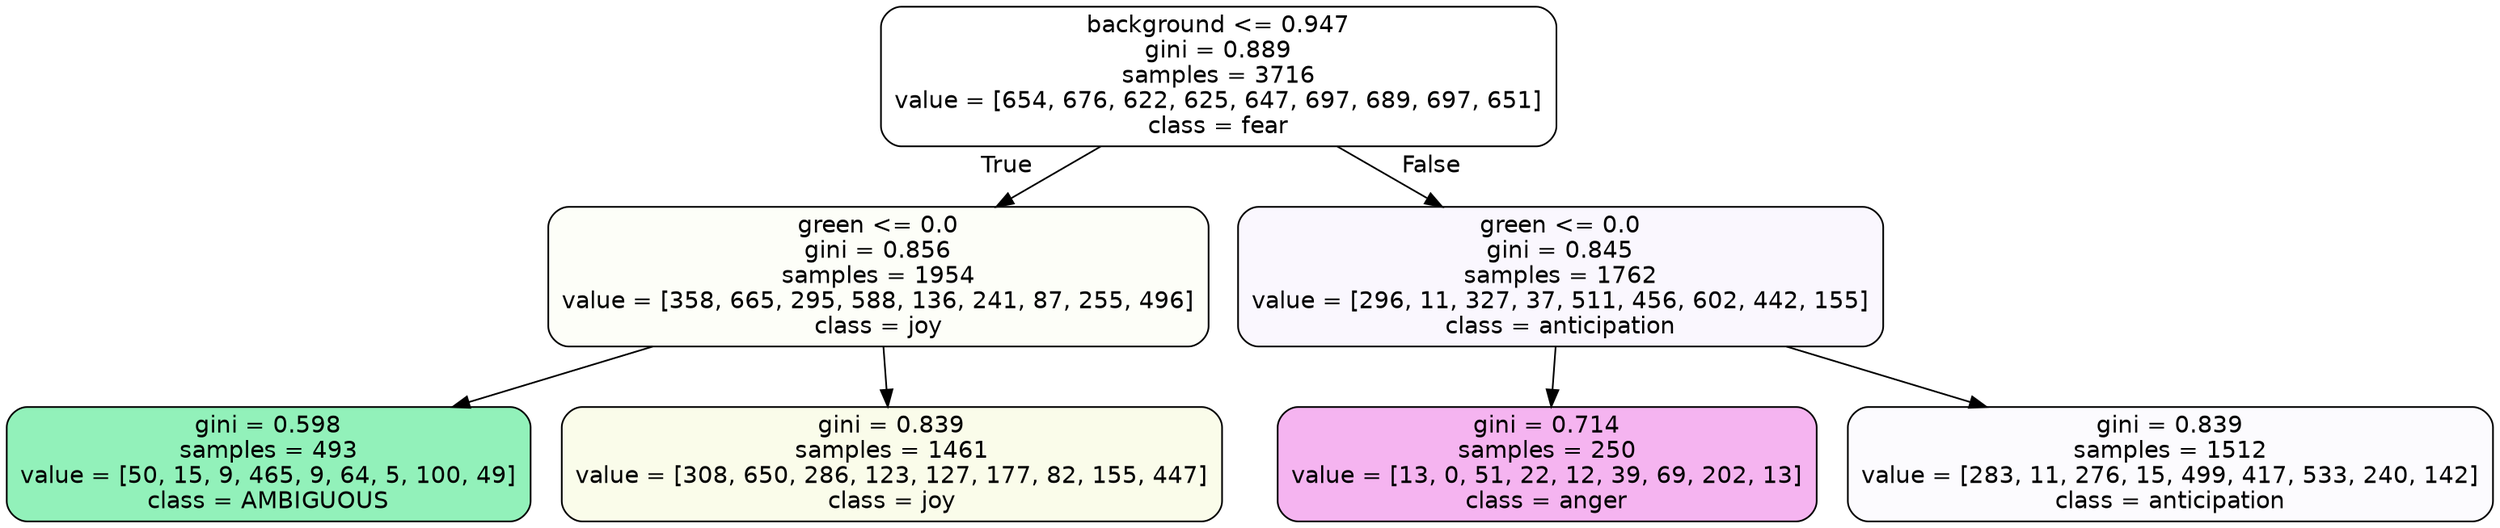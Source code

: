 digraph Tree {
node [shape=box, style="filled, rounded", color="black", fontname=helvetica] ;
edge [fontname=helvetica] ;
0 [label="background <= 0.947\ngini = 0.889\nsamples = 3716\nvalue = [654, 676, 622, 625, 647, 697, 689, 697, 651]\nclass = fear", fillcolor="#3964e500"] ;
1 [label="green <= 0.0\ngini = 0.856\nsamples = 1954\nvalue = [358, 665, 295, 588, 136, 241, 87, 255, 496]\nclass = joy", fillcolor="#d7e53908"] ;
0 -> 1 [labeldistance=2.5, labelangle=45, headlabel="True"] ;
2 [label="gini = 0.598\nsamples = 493\nvalue = [50, 15, 9, 465, 9, 64, 5, 100, 49]\nclass = AMBIGUOUS", fillcolor="#39e5818c"] ;
1 -> 2 ;
3 [label="gini = 0.839\nsamples = 1461\nvalue = [308, 650, 286, 123, 127, 177, 82, 155, 447]\nclass = joy", fillcolor="#d7e5391b"] ;
1 -> 3 ;
4 [label="green <= 0.0\ngini = 0.845\nsamples = 1762\nvalue = [296, 11, 327, 37, 511, 456, 602, 442, 155]\nclass = anticipation", fillcolor="#8139e50a"] ;
0 -> 4 [labeldistance=2.5, labelangle=-45, headlabel="False"] ;
5 [label="gini = 0.714\nsamples = 250\nvalue = [13, 0, 51, 22, 12, 39, 69, 202, 13]\nclass = anger", fillcolor="#e539d760"] ;
4 -> 5 ;
6 [label="gini = 0.839\nsamples = 1512\nvalue = [283, 11, 276, 15, 499, 417, 533, 240, 142]\nclass = anticipation", fillcolor="#8139e505"] ;
4 -> 6 ;
}